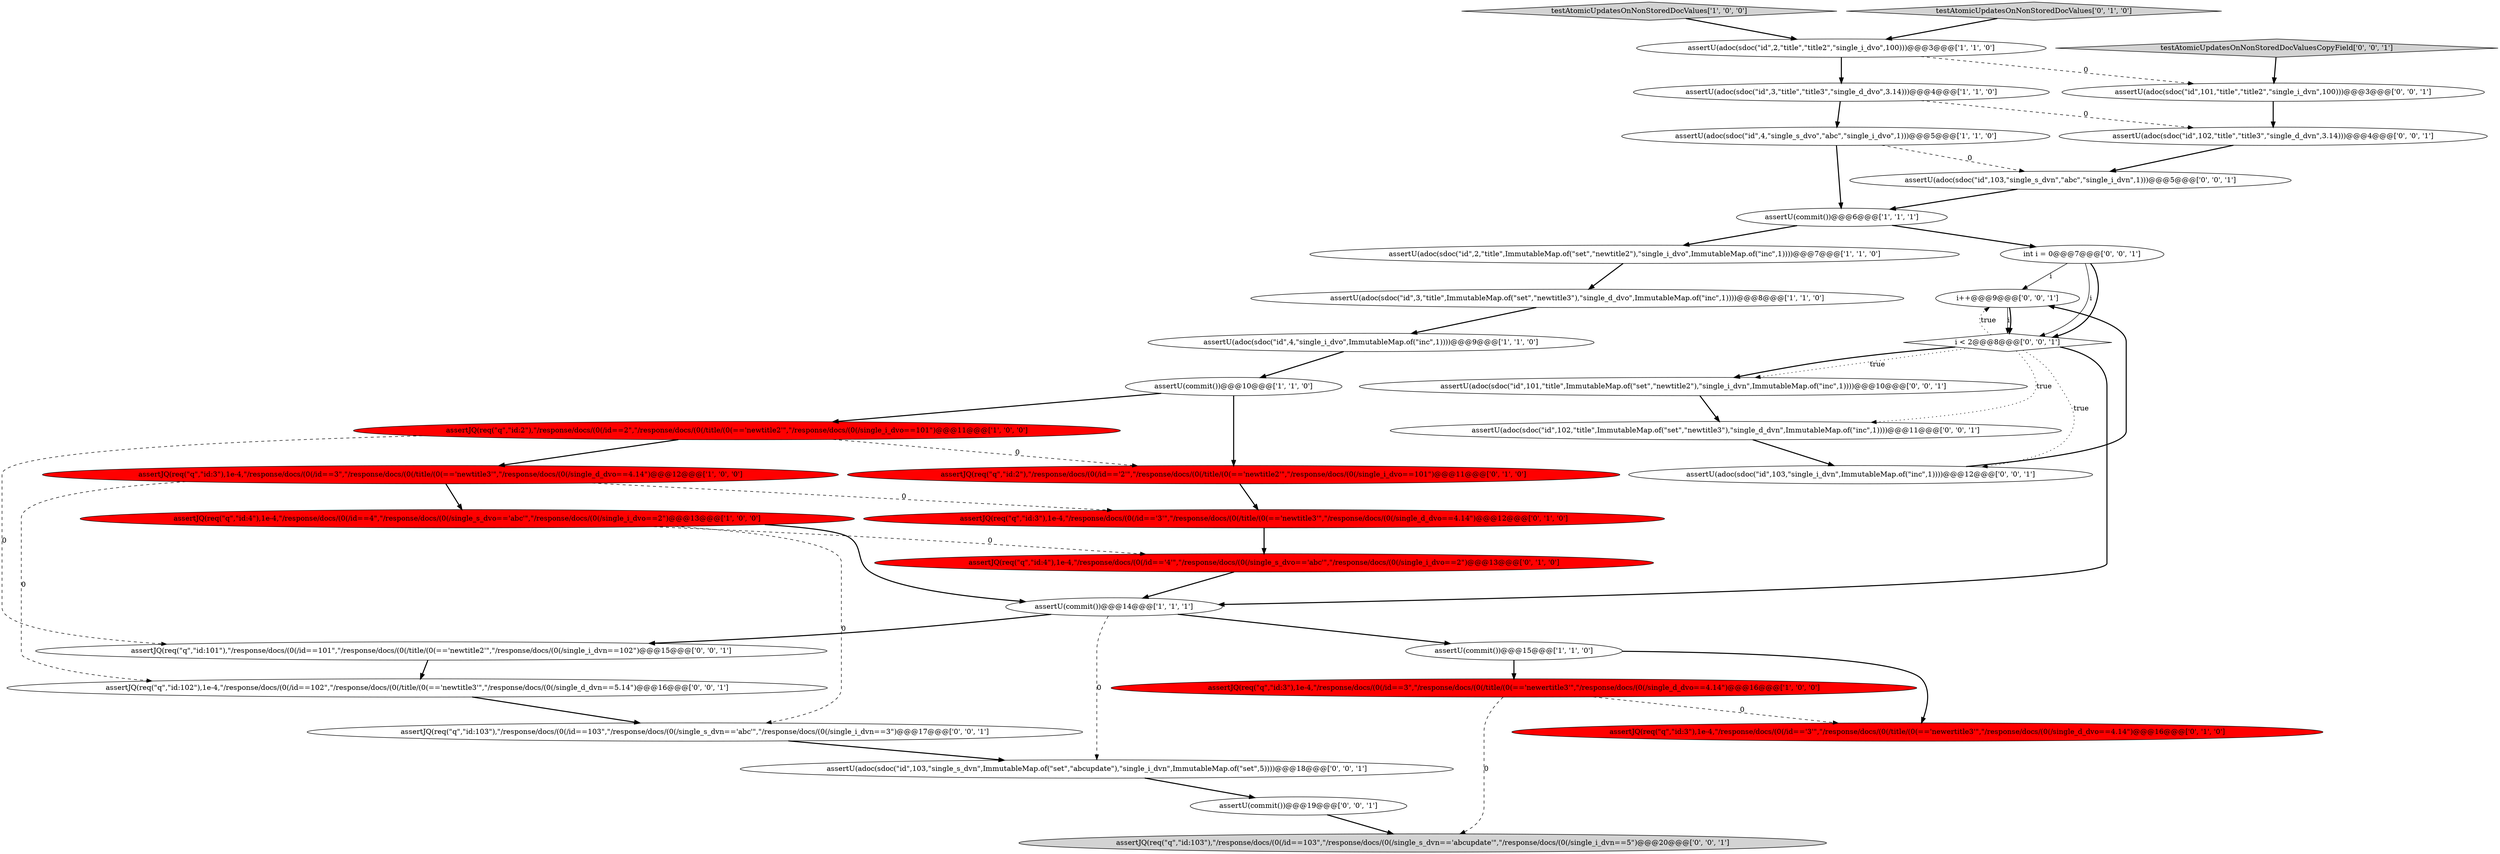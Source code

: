 digraph {
6 [style = filled, label = "assertJQ(req(\"q\",\"id:4\"),1e-4,\"/response/docs/(0(/id==4\",\"/response/docs/(0(/single_s_dvo=='abc'\",\"/response/docs/(0(/single_i_dvo==2\")@@@13@@@['1', '0', '0']", fillcolor = red, shape = ellipse image = "AAA1AAABBB1BBB"];
33 [style = filled, label = "assertU(adoc(sdoc(\"id\",101,\"title\",ImmutableMap.of(\"set\",\"newtitle2\"),\"single_i_dvn\",ImmutableMap.of(\"inc\",1))))@@@10@@@['0', '0', '1']", fillcolor = white, shape = ellipse image = "AAA0AAABBB3BBB"];
7 [style = filled, label = "assertU(adoc(sdoc(\"id\",4,\"single_s_dvo\",\"abc\",\"single_i_dvo\",1)))@@@5@@@['1', '1', '0']", fillcolor = white, shape = ellipse image = "AAA0AAABBB1BBB"];
12 [style = filled, label = "assertJQ(req(\"q\",\"id:2\"),\"/response/docs/(0(/id==2\",\"/response/docs/(0(/title/(0(=='newtitle2'\",\"/response/docs/(0(/single_i_dvo==101\")@@@11@@@['1', '0', '0']", fillcolor = red, shape = ellipse image = "AAA1AAABBB1BBB"];
20 [style = filled, label = "int i = 0@@@7@@@['0', '0', '1']", fillcolor = white, shape = ellipse image = "AAA0AAABBB3BBB"];
11 [style = filled, label = "assertU(commit())@@@14@@@['1', '1', '1']", fillcolor = white, shape = ellipse image = "AAA0AAABBB1BBB"];
13 [style = filled, label = "assertU(adoc(sdoc(\"id\",2,\"title\",ImmutableMap.of(\"set\",\"newtitle2\"),\"single_i_dvo\",ImmutableMap.of(\"inc\",1))))@@@7@@@['1', '1', '0']", fillcolor = white, shape = ellipse image = "AAA0AAABBB1BBB"];
21 [style = filled, label = "assertJQ(req(\"q\",\"id:103\"),\"/response/docs/(0(/id==103\",\"/response/docs/(0(/single_s_dvn=='abcupdate'\",\"/response/docs/(0(/single_i_dvn==5\")@@@20@@@['0', '0', '1']", fillcolor = lightgray, shape = ellipse image = "AAA0AAABBB3BBB"];
10 [style = filled, label = "assertU(adoc(sdoc(\"id\",4,\"single_i_dvo\",ImmutableMap.of(\"inc\",1))))@@@9@@@['1', '1', '0']", fillcolor = white, shape = ellipse image = "AAA0AAABBB1BBB"];
32 [style = filled, label = "i++@@@9@@@['0', '0', '1']", fillcolor = white, shape = ellipse image = "AAA0AAABBB3BBB"];
8 [style = filled, label = "assertU(adoc(sdoc(\"id\",2,\"title\",\"title2\",\"single_i_dvo\",100)))@@@3@@@['1', '1', '0']", fillcolor = white, shape = ellipse image = "AAA0AAABBB1BBB"];
0 [style = filled, label = "assertJQ(req(\"q\",\"id:3\"),1e-4,\"/response/docs/(0(/id==3\",\"/response/docs/(0(/title/(0(=='newtitle3'\",\"/response/docs/(0(/single_d_dvo==4.14\")@@@12@@@['1', '0', '0']", fillcolor = red, shape = ellipse image = "AAA1AAABBB1BBB"];
26 [style = filled, label = "assertU(adoc(sdoc(\"id\",102,\"title\",\"title3\",\"single_d_dvn\",3.14)))@@@4@@@['0', '0', '1']", fillcolor = white, shape = ellipse image = "AAA0AAABBB3BBB"];
24 [style = filled, label = "assertU(adoc(sdoc(\"id\",103,\"single_s_dvn\",ImmutableMap.of(\"set\",\"abcupdate\"),\"single_i_dvn\",ImmutableMap.of(\"set\",5))))@@@18@@@['0', '0', '1']", fillcolor = white, shape = ellipse image = "AAA0AAABBB3BBB"];
14 [style = filled, label = "assertJQ(req(\"q\",\"id:3\"),1e-4,\"/response/docs/(0(/id==3\",\"/response/docs/(0(/title/(0(=='newertitle3'\",\"/response/docs/(0(/single_d_dvo==4.14\")@@@16@@@['1', '0', '0']", fillcolor = red, shape = ellipse image = "AAA1AAABBB1BBB"];
9 [style = filled, label = "assertU(commit())@@@15@@@['1', '1', '0']", fillcolor = white, shape = ellipse image = "AAA0AAABBB1BBB"];
22 [style = filled, label = "assertJQ(req(\"q\",\"id:102\"),1e-4,\"/response/docs/(0(/id==102\",\"/response/docs/(0(/title/(0(=='newtitle3'\",\"/response/docs/(0(/single_d_dvn==5.14\")@@@16@@@['0', '0', '1']", fillcolor = white, shape = ellipse image = "AAA0AAABBB3BBB"];
19 [style = filled, label = "assertJQ(req(\"q\",\"id:3\"),1e-4,\"/response/docs/(0(/id=='3'\",\"/response/docs/(0(/title/(0(=='newertitle3'\",\"/response/docs/(0(/single_d_dvo==4.14\")@@@16@@@['0', '1', '0']", fillcolor = red, shape = ellipse image = "AAA1AAABBB2BBB"];
34 [style = filled, label = "assertU(adoc(sdoc(\"id\",101,\"title\",\"title2\",\"single_i_dvn\",100)))@@@3@@@['0', '0', '1']", fillcolor = white, shape = ellipse image = "AAA0AAABBB3BBB"];
23 [style = filled, label = "assertU(adoc(sdoc(\"id\",102,\"title\",ImmutableMap.of(\"set\",\"newtitle3\"),\"single_d_dvn\",ImmutableMap.of(\"inc\",1))))@@@11@@@['0', '0', '1']", fillcolor = white, shape = ellipse image = "AAA0AAABBB3BBB"];
31 [style = filled, label = "assertU(adoc(sdoc(\"id\",103,\"single_i_dvn\",ImmutableMap.of(\"inc\",1))))@@@12@@@['0', '0', '1']", fillcolor = white, shape = ellipse image = "AAA0AAABBB3BBB"];
2 [style = filled, label = "testAtomicUpdatesOnNonStoredDocValues['1', '0', '0']", fillcolor = lightgray, shape = diamond image = "AAA0AAABBB1BBB"];
4 [style = filled, label = "assertU(adoc(sdoc(\"id\",3,\"title\",\"title3\",\"single_d_dvo\",3.14)))@@@4@@@['1', '1', '0']", fillcolor = white, shape = ellipse image = "AAA0AAABBB1BBB"];
28 [style = filled, label = "i < 2@@@8@@@['0', '0', '1']", fillcolor = white, shape = diamond image = "AAA0AAABBB3BBB"];
5 [style = filled, label = "assertU(adoc(sdoc(\"id\",3,\"title\",ImmutableMap.of(\"set\",\"newtitle3\"),\"single_d_dvo\",ImmutableMap.of(\"inc\",1))))@@@8@@@['1', '1', '0']", fillcolor = white, shape = ellipse image = "AAA0AAABBB1BBB"];
16 [style = filled, label = "assertJQ(req(\"q\",\"id:3\"),1e-4,\"/response/docs/(0(/id=='3'\",\"/response/docs/(0(/title/(0(=='newtitle3'\",\"/response/docs/(0(/single_d_dvo==4.14\")@@@12@@@['0', '1', '0']", fillcolor = red, shape = ellipse image = "AAA1AAABBB2BBB"];
15 [style = filled, label = "assertJQ(req(\"q\",\"id:4\"),1e-4,\"/response/docs/(0(/id=='4'\",\"/response/docs/(0(/single_s_dvo=='abc'\",\"/response/docs/(0(/single_i_dvo==2\")@@@13@@@['0', '1', '0']", fillcolor = red, shape = ellipse image = "AAA1AAABBB2BBB"];
25 [style = filled, label = "assertU(commit())@@@19@@@['0', '0', '1']", fillcolor = white, shape = ellipse image = "AAA0AAABBB3BBB"];
1 [style = filled, label = "assertU(commit())@@@10@@@['1', '1', '0']", fillcolor = white, shape = ellipse image = "AAA0AAABBB1BBB"];
17 [style = filled, label = "assertJQ(req(\"q\",\"id:2\"),\"/response/docs/(0(/id=='2'\",\"/response/docs/(0(/title/(0(=='newtitle2'\",\"/response/docs/(0(/single_i_dvo==101\")@@@11@@@['0', '1', '0']", fillcolor = red, shape = ellipse image = "AAA1AAABBB2BBB"];
29 [style = filled, label = "assertJQ(req(\"q\",\"id:103\"),\"/response/docs/(0(/id==103\",\"/response/docs/(0(/single_s_dvn=='abc'\",\"/response/docs/(0(/single_i_dvn==3\")@@@17@@@['0', '0', '1']", fillcolor = white, shape = ellipse image = "AAA0AAABBB3BBB"];
35 [style = filled, label = "assertU(adoc(sdoc(\"id\",103,\"single_s_dvn\",\"abc\",\"single_i_dvn\",1)))@@@5@@@['0', '0', '1']", fillcolor = white, shape = ellipse image = "AAA0AAABBB3BBB"];
30 [style = filled, label = "testAtomicUpdatesOnNonStoredDocValuesCopyField['0', '0', '1']", fillcolor = lightgray, shape = diamond image = "AAA0AAABBB3BBB"];
27 [style = filled, label = "assertJQ(req(\"q\",\"id:101\"),\"/response/docs/(0(/id==101\",\"/response/docs/(0(/title/(0(=='newtitle2'\",\"/response/docs/(0(/single_i_dvn==102\")@@@15@@@['0', '0', '1']", fillcolor = white, shape = ellipse image = "AAA0AAABBB3BBB"];
18 [style = filled, label = "testAtomicUpdatesOnNonStoredDocValues['0', '1', '0']", fillcolor = lightgray, shape = diamond image = "AAA0AAABBB2BBB"];
3 [style = filled, label = "assertU(commit())@@@6@@@['1', '1', '1']", fillcolor = white, shape = ellipse image = "AAA0AAABBB1BBB"];
23->31 [style = bold, label=""];
5->10 [style = bold, label=""];
16->15 [style = bold, label=""];
20->32 [style = solid, label="i"];
28->31 [style = dotted, label="true"];
20->28 [style = solid, label="i"];
35->3 [style = bold, label=""];
0->6 [style = bold, label=""];
28->33 [style = dotted, label="true"];
31->32 [style = bold, label=""];
28->11 [style = bold, label=""];
20->28 [style = bold, label=""];
0->16 [style = dashed, label="0"];
22->29 [style = bold, label=""];
12->17 [style = dashed, label="0"];
8->34 [style = dashed, label="0"];
30->34 [style = bold, label=""];
4->26 [style = dashed, label="0"];
11->9 [style = bold, label=""];
12->0 [style = bold, label=""];
27->22 [style = bold, label=""];
0->22 [style = dashed, label="0"];
7->3 [style = bold, label=""];
4->7 [style = bold, label=""];
1->17 [style = bold, label=""];
33->23 [style = bold, label=""];
3->20 [style = bold, label=""];
28->32 [style = dotted, label="true"];
6->29 [style = dashed, label="0"];
15->11 [style = bold, label=""];
28->33 [style = bold, label=""];
34->26 [style = bold, label=""];
6->15 [style = dashed, label="0"];
24->25 [style = bold, label=""];
6->11 [style = bold, label=""];
7->35 [style = dashed, label="0"];
11->24 [style = dashed, label="0"];
26->35 [style = bold, label=""];
12->27 [style = dashed, label="0"];
9->14 [style = bold, label=""];
1->12 [style = bold, label=""];
3->13 [style = bold, label=""];
9->19 [style = bold, label=""];
13->5 [style = bold, label=""];
32->28 [style = solid, label="i"];
28->23 [style = dotted, label="true"];
14->21 [style = dashed, label="0"];
14->19 [style = dashed, label="0"];
18->8 [style = bold, label=""];
8->4 [style = bold, label=""];
10->1 [style = bold, label=""];
29->24 [style = bold, label=""];
32->28 [style = bold, label=""];
17->16 [style = bold, label=""];
25->21 [style = bold, label=""];
2->8 [style = bold, label=""];
11->27 [style = bold, label=""];
}

